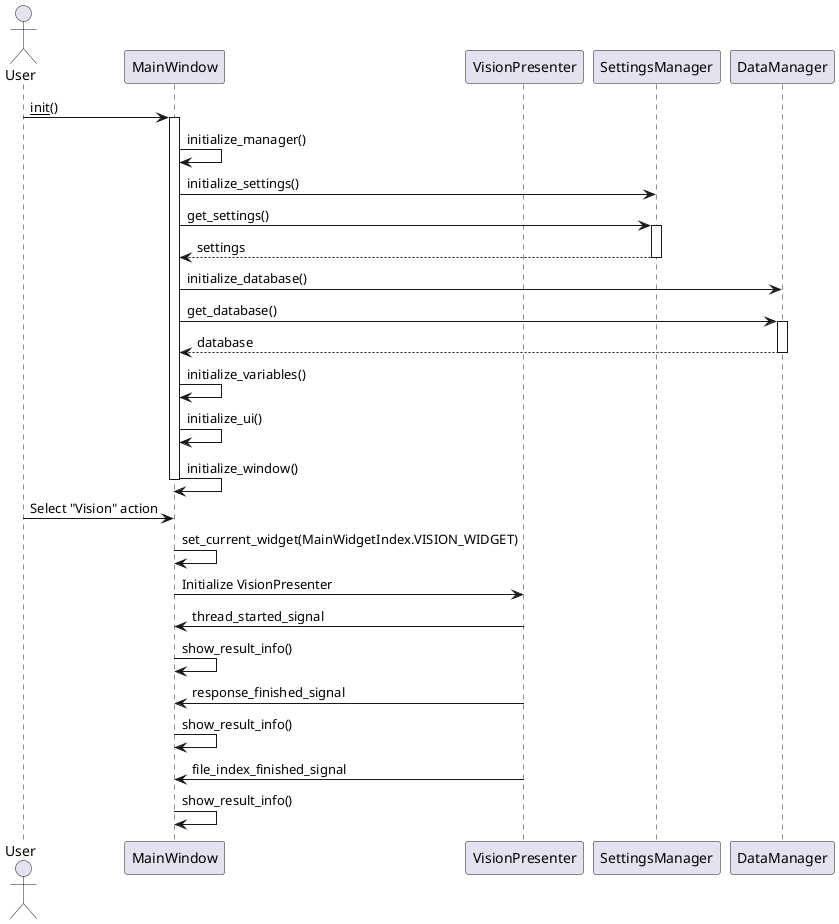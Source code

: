 @startuml
actor User
participant MainWindow
participant VisionPresenter

User -> MainWindow: __init__()
activate MainWindow
MainWindow -> MainWindow: initialize_manager()
MainWindow -> SettingsManager: initialize_settings()
MainWindow -> SettingsManager: get_settings()
activate SettingsManager
SettingsManager --> MainWindow: settings
deactivate SettingsManager
MainWindow -> DataManager: initialize_database()
MainWindow -> DataManager: get_database()
activate DataManager
DataManager --> MainWindow: database
deactivate DataManager
MainWindow -> MainWindow: initialize_variables()
MainWindow -> MainWindow: initialize_ui()
MainWindow -> MainWindow: initialize_window()
deactivate MainWindow

User -> MainWindow: Select "Vision" action
MainWindow -> MainWindow: set_current_widget(MainWidgetIndex.VISION_WIDGET)
MainWindow -> VisionPresenter: Initialize VisionPresenter
VisionPresenter -> MainWindow: thread_started_signal
MainWindow -> MainWindow: show_result_info()
VisionPresenter -> MainWindow: response_finished_signal
MainWindow -> MainWindow: show_result_info()
VisionPresenter -> MainWindow: file_index_finished_signal
MainWindow -> MainWindow: show_result_info()

@enduml